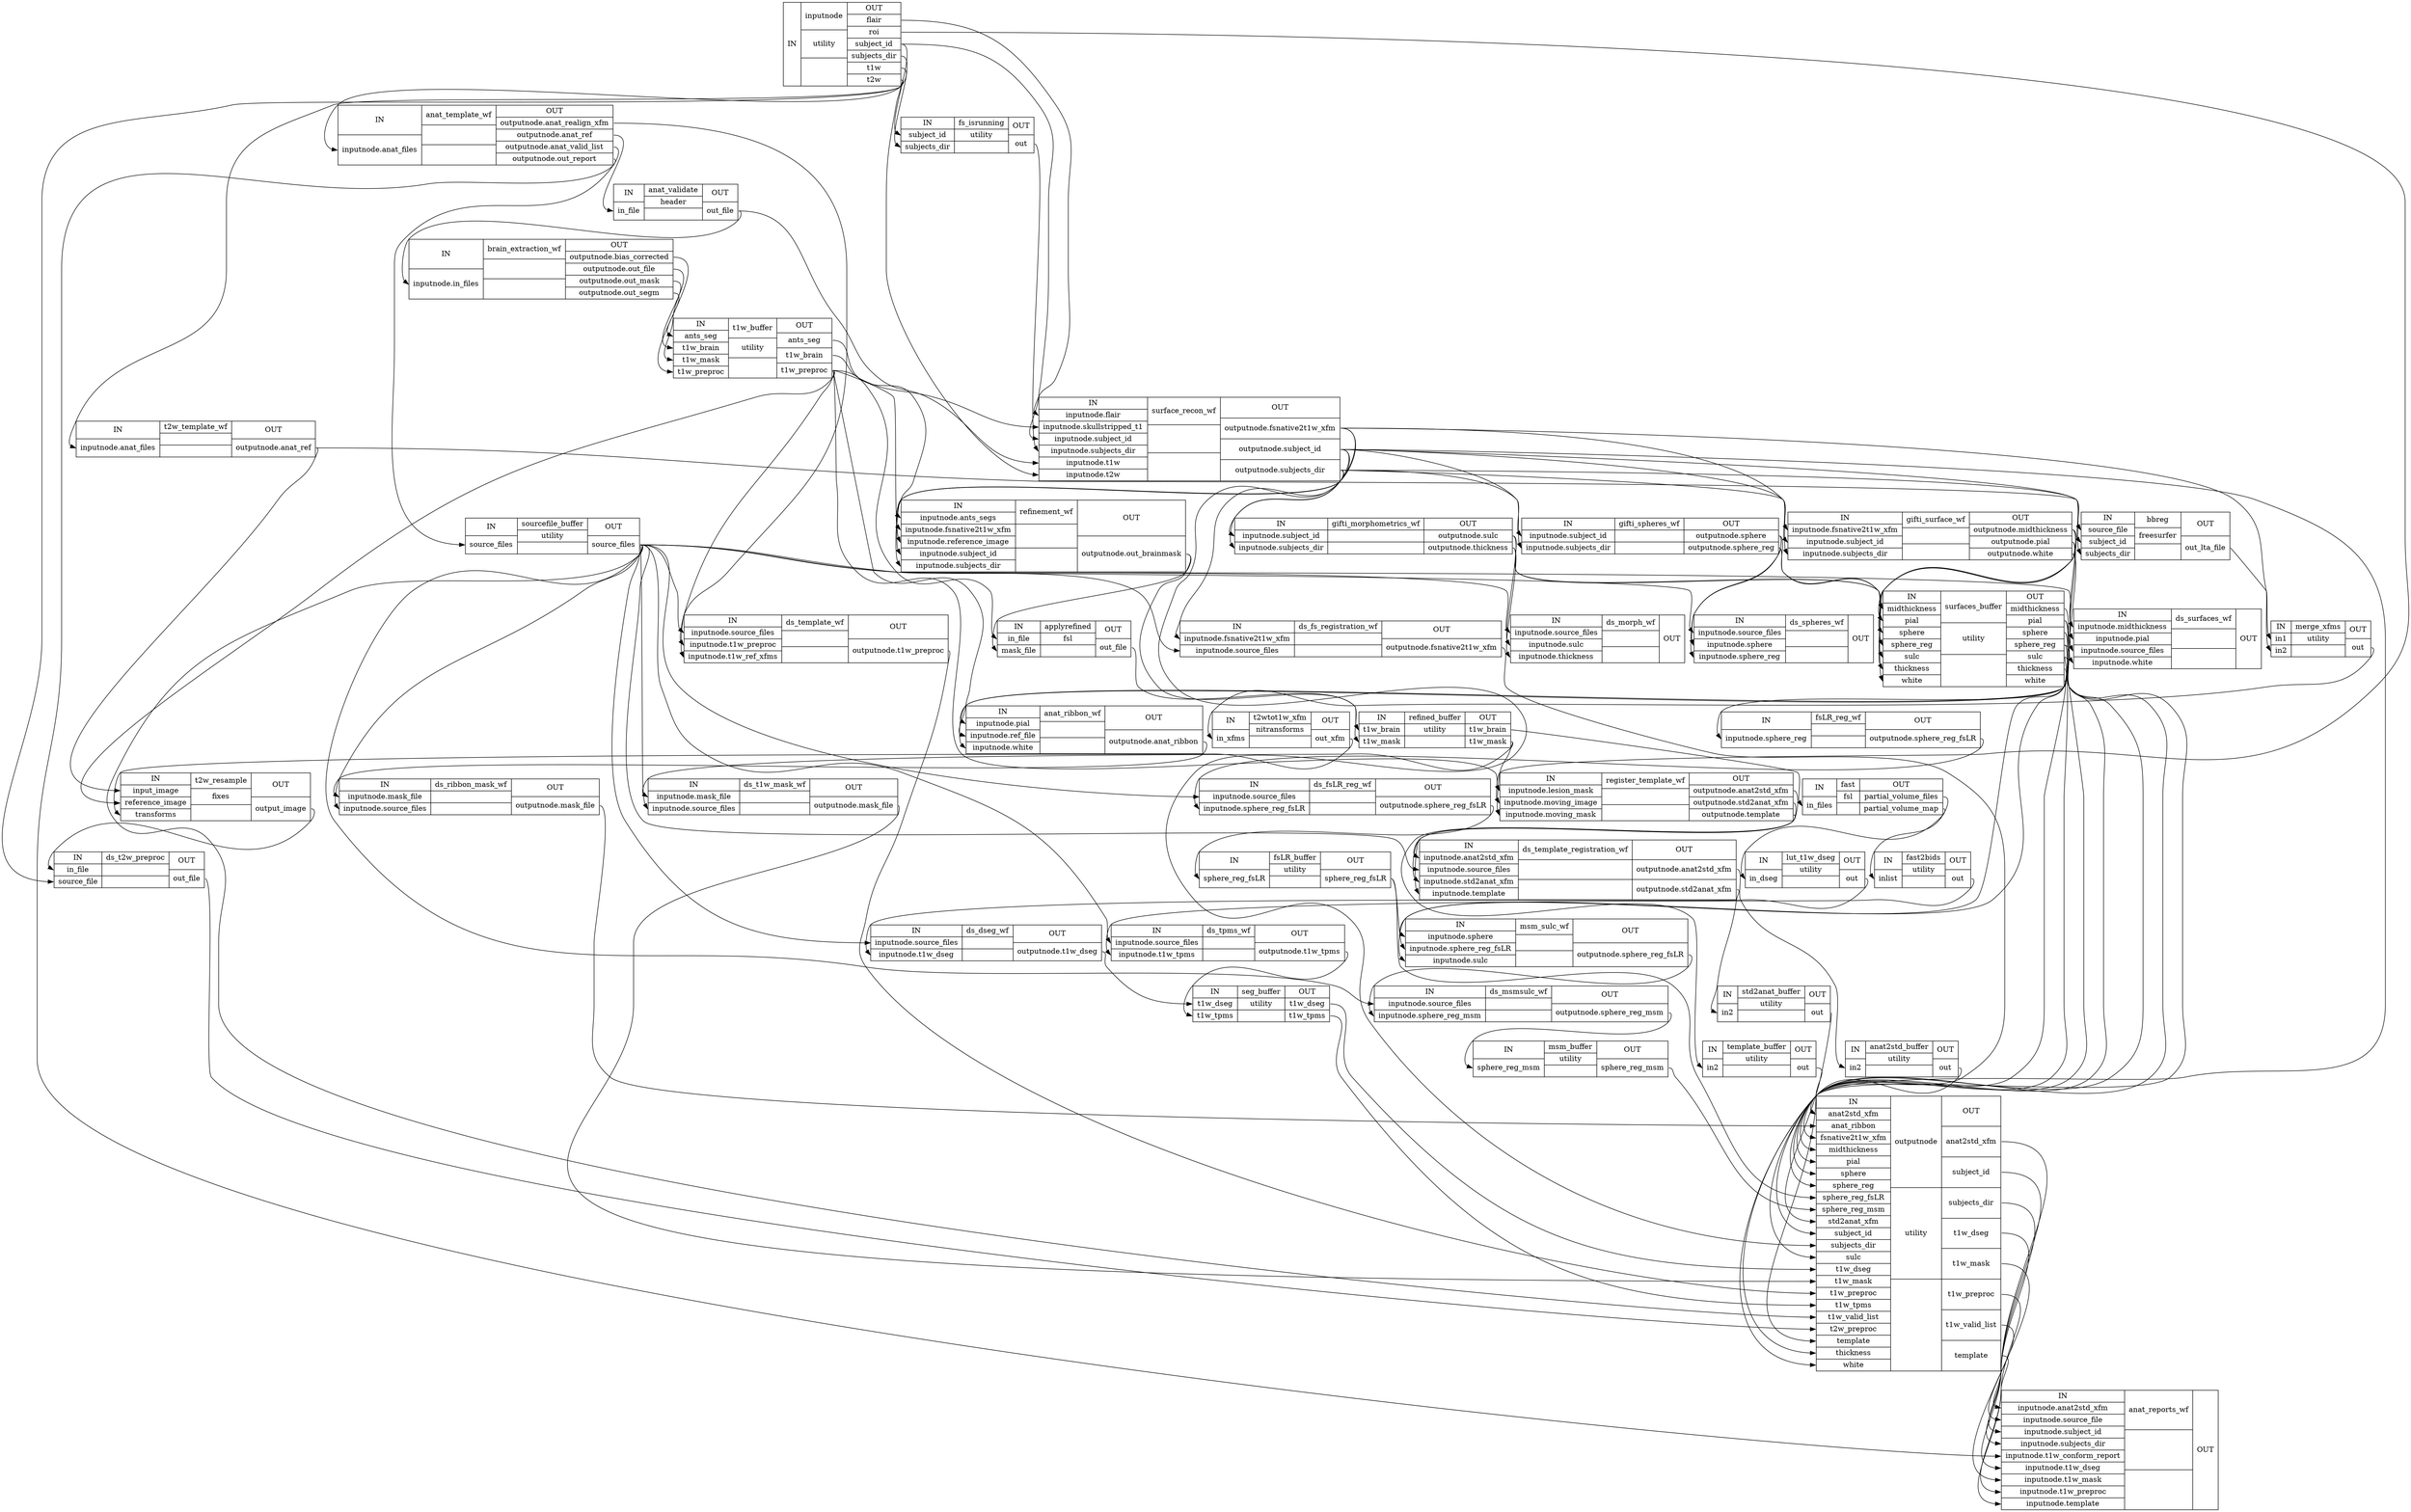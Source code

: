 digraph structs {
node [shape=record];
anat_fit_wfinputnode [label="{IN}|{ inputnode | utility |  }|{OUT|<outflair> flair|<outroi> roi|<outsubjectid> subject_id|<outsubjectsdir> subjects_dir|<outt1w> t1w|<outt2w> t2w}"];
anat_fit_wfanat_template_wf [label="{IN|<ininputnodeanatfiles> inputnode.anat_files}|{ anat_template_wf |  |  }|{OUT|<outoutputnodeanatrealignxfm> outputnode.anat_realign_xfm|<outoutputnodeanatref> outputnode.anat_ref|<outoutputnodeanatvalidlist> outputnode.anat_valid_list|<outoutputnodeoutreport> outputnode.out_report}"];
anat_fit_wffs_isrunning [label="{IN|<insubjectid> subject_id|<insubjectsdir> subjects_dir}|{ fs_isrunning | utility |  }|{OUT|<outout> out}"];
anat_fit_wft2w_template_wf [label="{IN|<ininputnodeanatfiles> inputnode.anat_files}|{ t2w_template_wf |  |  }|{OUT|<outoutputnodeanatref> outputnode.anat_ref}"];
anat_fit_wfanat_validate [label="{IN|<ininfile> in_file}|{ anat_validate | header |  }|{OUT|<outoutfile> out_file}"];
anat_fit_wfsourcefile_buffer [label="{IN|<insourcefiles> source_files}|{ sourcefile_buffer | utility |  }|{OUT|<outsourcefiles> source_files}"];
anat_fit_wfbrain_extraction_wf [label="{IN|<ininputnodeinfiles> inputnode.in_files}|{ brain_extraction_wf |  |  }|{OUT|<outoutputnodebiascorrected> outputnode.bias_corrected|<outoutputnodeoutfile> outputnode.out_file|<outoutputnodeoutmask> outputnode.out_mask|<outoutputnodeoutsegm> outputnode.out_segm}"];
anat_fit_wft1w_buffer [label="{IN|<inantsseg> ants_seg|<int1wbrain> t1w_brain|<int1wmask> t1w_mask|<int1wpreproc> t1w_preproc}|{ t1w_buffer | utility |  }|{OUT|<outantsseg> ants_seg|<outt1wbrain> t1w_brain|<outt1wpreproc> t1w_preproc}"];
anat_fit_wfds_template_wf [label="{IN|<ininputnodesourcefiles> inputnode.source_files|<ininputnodet1wpreproc> inputnode.t1w_preproc|<ininputnodet1wrefxfms> inputnode.t1w_ref_xfms}|{ ds_template_wf |  |  }|{OUT|<outoutputnodet1wpreproc> outputnode.t1w_preproc}"];
anat_fit_wfsurface_recon_wf [label="{IN|<ininputnodeflair> inputnode.flair|<ininputnodeskullstrippedt1> inputnode.skullstripped_t1|<ininputnodesubjectid> inputnode.subject_id|<ininputnodesubjectsdir> inputnode.subjects_dir|<ininputnodet1w> inputnode.t1w|<ininputnodet2w> inputnode.t2w}|{ surface_recon_wf |  |  }|{OUT|<outoutputnodefsnative2t1wxfm> outputnode.fsnative2t1w_xfm|<outoutputnodesubjectid> outputnode.subject_id|<outoutputnodesubjectsdir> outputnode.subjects_dir}"];
anat_fit_wfds_fs_registration_wf [label="{IN|<ininputnodefsnative2t1wxfm> inputnode.fsnative2t1w_xfm|<ininputnodesourcefiles> inputnode.source_files}|{ ds_fs_registration_wf |  |  }|{OUT|<outoutputnodefsnative2t1wxfm> outputnode.fsnative2t1w_xfm}"];
anat_fit_wfrefinement_wf [label="{IN|<ininputnodeantssegs> inputnode.ants_segs|<ininputnodefsnative2t1wxfm> inputnode.fsnative2t1w_xfm|<ininputnodereferenceimage> inputnode.reference_image|<ininputnodesubjectid> inputnode.subject_id|<ininputnodesubjectsdir> inputnode.subjects_dir}|{ refinement_wf |  |  }|{OUT|<outoutputnodeoutbrainmask> outputnode.out_brainmask}"];
anat_fit_wfbbreg [label="{IN|<insourcefile> source_file|<insubjectid> subject_id|<insubjectsdir> subjects_dir}|{ bbreg | freesurfer |  }|{OUT|<outoutltafile> out_lta_file}"];
anat_fit_wfgifti_surface_wf [label="{IN|<ininputnodefsnative2t1wxfm> inputnode.fsnative2t1w_xfm|<ininputnodesubjectid> inputnode.subject_id|<ininputnodesubjectsdir> inputnode.subjects_dir}|{ gifti_surface_wf |  |  }|{OUT|<outoutputnodemidthickness> outputnode.midthickness|<outoutputnodepial> outputnode.pial|<outoutputnodewhite> outputnode.white}"];
anat_fit_wfgifti_spheres_wf [label="{IN|<ininputnodesubjectid> inputnode.subject_id|<ininputnodesubjectsdir> inputnode.subjects_dir}|{ gifti_spheres_wf |  |  }|{OUT|<outoutputnodesphere> outputnode.sphere|<outoutputnodespherereg> outputnode.sphere_reg}"];
anat_fit_wfgifti_morphometrics_wf [label="{IN|<ininputnodesubjectid> inputnode.subject_id|<ininputnodesubjectsdir> inputnode.subjects_dir}|{ gifti_morphometrics_wf |  |  }|{OUT|<outoutputnodesulc> outputnode.sulc|<outoutputnodethickness> outputnode.thickness}"];
anat_fit_wfapplyrefined [label="{IN|<ininfile> in_file|<inmaskfile> mask_file}|{ applyrefined | fsl |  }|{OUT|<outoutfile> out_file}"];
anat_fit_wfmerge_xfms [label="{IN|<inin1> in1|<inin2> in2}|{ merge_xfms | utility |  }|{OUT|<outout> out}"];
anat_fit_wfds_surfaces_wf [label="{IN|<ininputnodemidthickness> inputnode.midthickness|<ininputnodepial> inputnode.pial|<ininputnodesourcefiles> inputnode.source_files|<ininputnodewhite> inputnode.white}|{ ds_surfaces_wf |  |  }|{OUT}"];
anat_fit_wfds_spheres_wf [label="{IN|<ininputnodesourcefiles> inputnode.source_files|<ininputnodesphere> inputnode.sphere|<ininputnodespherereg> inputnode.sphere_reg}|{ ds_spheres_wf |  |  }|{OUT}"];
anat_fit_wfsurfaces_buffer [label="{IN|<inmidthickness> midthickness|<inpial> pial|<insphere> sphere|<inspherereg> sphere_reg|<insulc> sulc|<inthickness> thickness|<inwhite> white}|{ surfaces_buffer | utility |  }|{OUT|<outmidthickness> midthickness|<outpial> pial|<outsphere> sphere|<outspherereg> sphere_reg|<outsulc> sulc|<outthickness> thickness|<outwhite> white}"];
anat_fit_wfds_morph_wf [label="{IN|<ininputnodesourcefiles> inputnode.source_files|<ininputnodesulc> inputnode.sulc|<ininputnodethickness> inputnode.thickness}|{ ds_morph_wf |  |  }|{OUT}"];
anat_fit_wfrefined_buffer [label="{IN|<int1wbrain> t1w_brain|<int1wmask> t1w_mask}|{ refined_buffer | utility |  }|{OUT|<outt1wbrain> t1w_brain|<outt1wmask> t1w_mask}"];
anat_fit_wft2wtot1w_xfm [label="{IN|<ininxfms> in_xfms}|{ t2wtot1w_xfm | nitransforms |  }|{OUT|<outoutxfm> out_xfm}"];
anat_fit_wfanat_ribbon_wf [label="{IN|<ininputnodepial> inputnode.pial|<ininputnodereffile> inputnode.ref_file|<ininputnodewhite> inputnode.white}|{ anat_ribbon_wf |  |  }|{OUT|<outoutputnodeanatribbon> outputnode.anat_ribbon}"];
anat_fit_wffsLR_reg_wf [label="{IN|<ininputnodespherereg> inputnode.sphere_reg}|{ fsLR_reg_wf |  |  }|{OUT|<outoutputnodesphereregfsLR> outputnode.sphere_reg_fsLR}"];
anat_fit_wfds_t1w_mask_wf [label="{IN|<ininputnodemaskfile> inputnode.mask_file|<ininputnodesourcefiles> inputnode.source_files}|{ ds_t1w_mask_wf |  |  }|{OUT|<outoutputnodemaskfile> outputnode.mask_file}"];
anat_fit_wffast [label="{IN|<ininfiles> in_files}|{ fast | fsl |  }|{OUT|<outpartialvolumefiles> partial_volume_files|<outpartialvolumemap> partial_volume_map}"];
anat_fit_wfregister_template_wf [label="{IN|<ininputnodelesionmask> inputnode.lesion_mask|<ininputnodemovingimage> inputnode.moving_image|<ininputnodemovingmask> inputnode.moving_mask}|{ register_template_wf |  |  }|{OUT|<outoutputnodeanat2stdxfm> outputnode.anat2std_xfm|<outoutputnodestd2anatxfm> outputnode.std2anat_xfm|<outoutputnodetemplate> outputnode.template}"];
anat_fit_wft2w_resample [label="{IN|<ininputimage> input_image|<inreferenceimage> reference_image|<intransforms> transforms}|{ t2w_resample | fixes |  }|{OUT|<outoutputimage> output_image}"];
anat_fit_wfds_ribbon_mask_wf [label="{IN|<ininputnodemaskfile> inputnode.mask_file|<ininputnodesourcefiles> inputnode.source_files}|{ ds_ribbon_mask_wf |  |  }|{OUT|<outoutputnodemaskfile> outputnode.mask_file}"];
anat_fit_wfds_fsLR_reg_wf [label="{IN|<ininputnodesourcefiles> inputnode.source_files|<ininputnodesphereregfsLR> inputnode.sphere_reg_fsLR}|{ ds_fsLR_reg_wf |  |  }|{OUT|<outoutputnodesphereregfsLR> outputnode.sphere_reg_fsLR}"];
anat_fit_wflut_t1w_dseg [label="{IN|<inindseg> in_dseg}|{ lut_t1w_dseg | utility |  }|{OUT|<outout> out}"];
anat_fit_wffast2bids [label="{IN|<ininlist> inlist}|{ fast2bids | utility |  }|{OUT|<outout> out}"];
anat_fit_wfds_template_registration_wf [label="{IN|<ininputnodeanat2stdxfm> inputnode.anat2std_xfm|<ininputnodesourcefiles> inputnode.source_files|<ininputnodestd2anatxfm> inputnode.std2anat_xfm|<ininputnodetemplate> inputnode.template}|{ ds_template_registration_wf |  |  }|{OUT|<outoutputnodeanat2stdxfm> outputnode.anat2std_xfm|<outoutputnodestd2anatxfm> outputnode.std2anat_xfm}"];
anat_fit_wftemplate_buffer [label="{IN|<inin2> in2}|{ template_buffer | utility |  }|{OUT|<outout> out}"];
anat_fit_wfds_t2w_preproc [label="{IN|<ininfile> in_file|<insourcefile> source_file}|{ ds_t2w_preproc |  |  }|{OUT|<outoutfile> out_file}"];
anat_fit_wffsLR_buffer [label="{IN|<insphereregfsLR> sphere_reg_fsLR}|{ fsLR_buffer | utility |  }|{OUT|<outsphereregfsLR> sphere_reg_fsLR}"];
anat_fit_wfds_dseg_wf [label="{IN|<ininputnodesourcefiles> inputnode.source_files|<ininputnodet1wdseg> inputnode.t1w_dseg}|{ ds_dseg_wf |  |  }|{OUT|<outoutputnodet1wdseg> outputnode.t1w_dseg}"];
anat_fit_wfds_tpms_wf [label="{IN|<ininputnodesourcefiles> inputnode.source_files|<ininputnodet1wtpms> inputnode.t1w_tpms}|{ ds_tpms_wf |  |  }|{OUT|<outoutputnodet1wtpms> outputnode.t1w_tpms}"];
anat_fit_wfstd2anat_buffer [label="{IN|<inin2> in2}|{ std2anat_buffer | utility |  }|{OUT|<outout> out}"];
anat_fit_wfanat2std_buffer [label="{IN|<inin2> in2}|{ anat2std_buffer | utility |  }|{OUT|<outout> out}"];
anat_fit_wfmsm_sulc_wf [label="{IN|<ininputnodesphere> inputnode.sphere|<ininputnodesphereregfsLR> inputnode.sphere_reg_fsLR|<ininputnodesulc> inputnode.sulc}|{ msm_sulc_wf |  |  }|{OUT|<outoutputnodesphereregfsLR> outputnode.sphere_reg_fsLR}"];
anat_fit_wfseg_buffer [label="{IN|<int1wdseg> t1w_dseg|<int1wtpms> t1w_tpms}|{ seg_buffer | utility |  }|{OUT|<outt1wdseg> t1w_dseg|<outt1wtpms> t1w_tpms}"];
anat_fit_wfds_msmsulc_wf [label="{IN|<ininputnodesourcefiles> inputnode.source_files|<ininputnodesphereregmsm> inputnode.sphere_reg_msm}|{ ds_msmsulc_wf |  |  }|{OUT|<outoutputnodesphereregmsm> outputnode.sphere_reg_msm}"];
anat_fit_wfmsm_buffer [label="{IN|<insphereregmsm> sphere_reg_msm}|{ msm_buffer | utility |  }|{OUT|<outsphereregmsm> sphere_reg_msm}"];
anat_fit_wfoutputnode [label="{IN|<inanat2stdxfm> anat2std_xfm|<inanatribbon> anat_ribbon|<infsnative2t1wxfm> fsnative2t1w_xfm|<inmidthickness> midthickness|<inpial> pial|<insphere> sphere|<inspherereg> sphere_reg|<insphereregfsLR> sphere_reg_fsLR|<insphereregmsm> sphere_reg_msm|<instd2anatxfm> std2anat_xfm|<insubjectid> subject_id|<insubjectsdir> subjects_dir|<insulc> sulc|<int1wdseg> t1w_dseg|<int1wmask> t1w_mask|<int1wpreproc> t1w_preproc|<int1wtpms> t1w_tpms|<int1wvalidlist> t1w_valid_list|<int2wpreproc> t2w_preproc|<intemplate> template|<inthickness> thickness|<inwhite> white}|{ outputnode | utility |  }|{OUT|<outanat2stdxfm> anat2std_xfm|<outsubjectid> subject_id|<outsubjectsdir> subjects_dir|<outt1wdseg> t1w_dseg|<outt1wmask> t1w_mask|<outt1wpreproc> t1w_preproc|<outt1wvalidlist> t1w_valid_list|<outtemplate> template}"];
anat_fit_wfanat_reports_wf [label="{IN|<ininputnodeanat2stdxfm> inputnode.anat2std_xfm|<ininputnodesourcefile> inputnode.source_file|<ininputnodesubjectid> inputnode.subject_id|<ininputnodesubjectsdir> inputnode.subjects_dir|<ininputnodet1wconformreport> inputnode.t1w_conform_report|<ininputnodet1wdseg> inputnode.t1w_dseg|<ininputnodet1wmask> inputnode.t1w_mask|<ininputnodet1wpreproc> inputnode.t1w_preproc|<ininputnodetemplate> inputnode.template}|{ anat_reports_wf |  |  }|{OUT}"];
anat_fit_wfanat2std_buffer:outout:e -> anat_fit_wfoutputnode:inanat2stdxfm:w;
anat_fit_wfanat_ribbon_wf:outoutputnodeanatribbon:e -> anat_fit_wfds_ribbon_mask_wf:ininputnodemaskfile:w;
anat_fit_wfanat_template_wf:outoutputnodeanatrealignxfm:e -> anat_fit_wfds_template_wf:ininputnodet1wrefxfms:w;
anat_fit_wfanat_template_wf:outoutputnodeanatref:e -> anat_fit_wfanat_validate:ininfile:w;
anat_fit_wfanat_template_wf:outoutputnodeanatvalidlist:e -> anat_fit_wfsourcefile_buffer:insourcefiles:w;
anat_fit_wfanat_template_wf:outoutputnodeoutreport:e -> anat_fit_wfanat_reports_wf:ininputnodet1wconformreport:w;
anat_fit_wfanat_validate:outoutfile:e -> anat_fit_wfbrain_extraction_wf:ininputnodeinfiles:w;
anat_fit_wfanat_validate:outoutfile:e -> anat_fit_wfsurface_recon_wf:ininputnodet1w:w;
anat_fit_wfapplyrefined:outoutfile:e -> anat_fit_wfrefined_buffer:int1wbrain:w;
anat_fit_wfbbreg:outoutltafile:e -> anat_fit_wfmerge_xfms:inin1:w;
anat_fit_wfbrain_extraction_wf:outoutputnodebiascorrected:e -> anat_fit_wft1w_buffer:int1wpreproc:w;
anat_fit_wfbrain_extraction_wf:outoutputnodeoutfile:e -> anat_fit_wft1w_buffer:int1wbrain:w;
anat_fit_wfbrain_extraction_wf:outoutputnodeoutmask:e -> anat_fit_wft1w_buffer:int1wmask:w;
anat_fit_wfbrain_extraction_wf:outoutputnodeoutsegm:e -> anat_fit_wft1w_buffer:inantsseg:w;
anat_fit_wfds_dseg_wf:outoutputnodet1wdseg:e -> anat_fit_wfseg_buffer:int1wdseg:w;
anat_fit_wfds_fsLR_reg_wf:outoutputnodesphereregfsLR:e -> anat_fit_wffsLR_buffer:insphereregfsLR:w;
anat_fit_wfds_fs_registration_wf:outoutputnodefsnative2t1wxfm:e -> anat_fit_wfoutputnode:infsnative2t1wxfm:w;
anat_fit_wfds_msmsulc_wf:outoutputnodesphereregmsm:e -> anat_fit_wfmsm_buffer:insphereregmsm:w;
anat_fit_wfds_ribbon_mask_wf:outoutputnodemaskfile:e -> anat_fit_wfoutputnode:inanatribbon:w;
anat_fit_wfds_t1w_mask_wf:outoutputnodemaskfile:e -> anat_fit_wfoutputnode:int1wmask:w;
anat_fit_wfds_t2w_preproc:outoutfile:e -> anat_fit_wfoutputnode:int2wpreproc:w;
anat_fit_wfds_template_registration_wf:outoutputnodeanat2stdxfm:e -> anat_fit_wfanat2std_buffer:inin2:w;
anat_fit_wfds_template_registration_wf:outoutputnodestd2anatxfm:e -> anat_fit_wfstd2anat_buffer:inin2:w;
anat_fit_wfds_template_wf:outoutputnodet1wpreproc:e -> anat_fit_wfoutputnode:int1wpreproc:w;
anat_fit_wfds_tpms_wf:outoutputnodet1wtpms:e -> anat_fit_wfseg_buffer:int1wtpms:w;
anat_fit_wffast2bids:outout:e -> anat_fit_wfds_tpms_wf:ininputnodet1wtpms:w;
anat_fit_wffast:outpartialvolumefiles:e -> anat_fit_wffast2bids:ininlist:w;
anat_fit_wffast:outpartialvolumemap:e -> anat_fit_wflut_t1w_dseg:inindseg:w;
anat_fit_wffsLR_buffer:outsphereregfsLR:e -> anat_fit_wfmsm_sulc_wf:ininputnodesphereregfsLR:w;
anat_fit_wffsLR_buffer:outsphereregfsLR:e -> anat_fit_wfoutputnode:insphereregfsLR:w;
anat_fit_wffsLR_reg_wf:outoutputnodesphereregfsLR:e -> anat_fit_wfds_fsLR_reg_wf:ininputnodesphereregfsLR:w;
anat_fit_wffs_isrunning:outout:e -> anat_fit_wfsurface_recon_wf:ininputnodesubjectsdir:w;
anat_fit_wfgifti_morphometrics_wf:outoutputnodesulc:e -> anat_fit_wfds_morph_wf:ininputnodesulc:w;
anat_fit_wfgifti_morphometrics_wf:outoutputnodesulc:e -> anat_fit_wfsurfaces_buffer:insulc:w;
anat_fit_wfgifti_morphometrics_wf:outoutputnodethickness:e -> anat_fit_wfds_morph_wf:ininputnodethickness:w;
anat_fit_wfgifti_morphometrics_wf:outoutputnodethickness:e -> anat_fit_wfsurfaces_buffer:inthickness:w;
anat_fit_wfgifti_spheres_wf:outoutputnodesphere:e -> anat_fit_wfds_spheres_wf:ininputnodesphere:w;
anat_fit_wfgifti_spheres_wf:outoutputnodesphere:e -> anat_fit_wfsurfaces_buffer:insphere:w;
anat_fit_wfgifti_spheres_wf:outoutputnodespherereg:e -> anat_fit_wfds_spheres_wf:ininputnodespherereg:w;
anat_fit_wfgifti_spheres_wf:outoutputnodespherereg:e -> anat_fit_wfsurfaces_buffer:inspherereg:w;
anat_fit_wfgifti_surface_wf:outoutputnodemidthickness:e -> anat_fit_wfds_surfaces_wf:ininputnodemidthickness:w;
anat_fit_wfgifti_surface_wf:outoutputnodemidthickness:e -> anat_fit_wfsurfaces_buffer:inmidthickness:w;
anat_fit_wfgifti_surface_wf:outoutputnodepial:e -> anat_fit_wfds_surfaces_wf:ininputnodepial:w;
anat_fit_wfgifti_surface_wf:outoutputnodepial:e -> anat_fit_wfsurfaces_buffer:inpial:w;
anat_fit_wfgifti_surface_wf:outoutputnodewhite:e -> anat_fit_wfds_surfaces_wf:ininputnodewhite:w;
anat_fit_wfgifti_surface_wf:outoutputnodewhite:e -> anat_fit_wfsurfaces_buffer:inwhite:w;
anat_fit_wfinputnode:outflair:e -> anat_fit_wfsurface_recon_wf:ininputnodeflair:w;
anat_fit_wfinputnode:outroi:e -> anat_fit_wfregister_template_wf:ininputnodelesionmask:w;
anat_fit_wfinputnode:outsubjectid:e -> anat_fit_wffs_isrunning:insubjectid:w;
anat_fit_wfinputnode:outsubjectid:e -> anat_fit_wfsurface_recon_wf:ininputnodesubjectid:w;
anat_fit_wfinputnode:outsubjectsdir:e -> anat_fit_wffs_isrunning:insubjectsdir:w;
anat_fit_wfinputnode:outt1w:e -> anat_fit_wfanat_template_wf:ininputnodeanatfiles:w;
anat_fit_wfinputnode:outt2w:e -> anat_fit_wfds_t2w_preproc:insourcefile:w;
anat_fit_wfinputnode:outt2w:e -> anat_fit_wfsurface_recon_wf:ininputnodet2w:w;
anat_fit_wfinputnode:outt2w:e -> anat_fit_wft2w_template_wf:ininputnodeanatfiles:w;
anat_fit_wflut_t1w_dseg:outout:e -> anat_fit_wfds_dseg_wf:ininputnodet1wdseg:w;
anat_fit_wfmerge_xfms:outout:e -> anat_fit_wft2wtot1w_xfm:ininxfms:w;
anat_fit_wfmsm_buffer:outsphereregmsm:e -> anat_fit_wfoutputnode:insphereregmsm:w;
anat_fit_wfmsm_sulc_wf:outoutputnodesphereregfsLR:e -> anat_fit_wfds_msmsulc_wf:ininputnodesphereregmsm:w;
anat_fit_wfoutputnode:outanat2stdxfm:e -> anat_fit_wfanat_reports_wf:ininputnodeanat2stdxfm:w;
anat_fit_wfoutputnode:outsubjectid:e -> anat_fit_wfanat_reports_wf:ininputnodesubjectid:w;
anat_fit_wfoutputnode:outsubjectsdir:e -> anat_fit_wfanat_reports_wf:ininputnodesubjectsdir:w;
anat_fit_wfoutputnode:outt1wdseg:e -> anat_fit_wfanat_reports_wf:ininputnodet1wdseg:w;
anat_fit_wfoutputnode:outt1wmask:e -> anat_fit_wfanat_reports_wf:ininputnodet1wmask:w;
anat_fit_wfoutputnode:outt1wpreproc:e -> anat_fit_wfanat_reports_wf:ininputnodet1wpreproc:w;
anat_fit_wfoutputnode:outt1wvalidlist:e -> anat_fit_wfanat_reports_wf:ininputnodesourcefile:w;
anat_fit_wfoutputnode:outtemplate:e -> anat_fit_wfanat_reports_wf:ininputnodetemplate:w;
anat_fit_wfrefined_buffer:outt1wbrain:e -> anat_fit_wffast:ininfiles:w;
anat_fit_wfrefined_buffer:outt1wmask:e -> anat_fit_wfds_t1w_mask_wf:ininputnodemaskfile:w;
anat_fit_wfrefined_buffer:outt1wmask:e -> anat_fit_wfregister_template_wf:ininputnodemovingmask:w;
anat_fit_wfrefinement_wf:outoutputnodeoutbrainmask:e -> anat_fit_wfapplyrefined:inmaskfile:w;
anat_fit_wfrefinement_wf:outoutputnodeoutbrainmask:e -> anat_fit_wfrefined_buffer:int1wmask:w;
anat_fit_wfregister_template_wf:outoutputnodeanat2stdxfm:e -> anat_fit_wfds_template_registration_wf:ininputnodeanat2stdxfm:w;
anat_fit_wfregister_template_wf:outoutputnodestd2anatxfm:e -> anat_fit_wfds_template_registration_wf:ininputnodestd2anatxfm:w;
anat_fit_wfregister_template_wf:outoutputnodetemplate:e -> anat_fit_wfds_template_registration_wf:ininputnodetemplate:w;
anat_fit_wfregister_template_wf:outoutputnodetemplate:e -> anat_fit_wftemplate_buffer:inin2:w;
anat_fit_wfseg_buffer:outt1wdseg:e -> anat_fit_wfoutputnode:int1wdseg:w;
anat_fit_wfseg_buffer:outt1wtpms:e -> anat_fit_wfoutputnode:int1wtpms:w;
anat_fit_wfsourcefile_buffer:outsourcefiles:e -> anat_fit_wfds_dseg_wf:ininputnodesourcefiles:w;
anat_fit_wfsourcefile_buffer:outsourcefiles:e -> anat_fit_wfds_fsLR_reg_wf:ininputnodesourcefiles:w;
anat_fit_wfsourcefile_buffer:outsourcefiles:e -> anat_fit_wfds_fs_registration_wf:ininputnodesourcefiles:w;
anat_fit_wfsourcefile_buffer:outsourcefiles:e -> anat_fit_wfds_morph_wf:ininputnodesourcefiles:w;
anat_fit_wfsourcefile_buffer:outsourcefiles:e -> anat_fit_wfds_msmsulc_wf:ininputnodesourcefiles:w;
anat_fit_wfsourcefile_buffer:outsourcefiles:e -> anat_fit_wfds_ribbon_mask_wf:ininputnodesourcefiles:w;
anat_fit_wfsourcefile_buffer:outsourcefiles:e -> anat_fit_wfds_spheres_wf:ininputnodesourcefiles:w;
anat_fit_wfsourcefile_buffer:outsourcefiles:e -> anat_fit_wfds_surfaces_wf:ininputnodesourcefiles:w;
anat_fit_wfsourcefile_buffer:outsourcefiles:e -> anat_fit_wfds_t1w_mask_wf:ininputnodesourcefiles:w;
anat_fit_wfsourcefile_buffer:outsourcefiles:e -> anat_fit_wfds_template_registration_wf:ininputnodesourcefiles:w;
anat_fit_wfsourcefile_buffer:outsourcefiles:e -> anat_fit_wfds_template_wf:ininputnodesourcefiles:w;
anat_fit_wfsourcefile_buffer:outsourcefiles:e -> anat_fit_wfds_tpms_wf:ininputnodesourcefiles:w;
anat_fit_wfsourcefile_buffer:outsourcefiles:e -> anat_fit_wfoutputnode:int1wvalidlist:w;
anat_fit_wfstd2anat_buffer:outout:e -> anat_fit_wfoutputnode:instd2anatxfm:w;
anat_fit_wfsurface_recon_wf:outoutputnodefsnative2t1wxfm:e -> anat_fit_wfds_fs_registration_wf:ininputnodefsnative2t1wxfm:w;
anat_fit_wfsurface_recon_wf:outoutputnodefsnative2t1wxfm:e -> anat_fit_wfgifti_surface_wf:ininputnodefsnative2t1wxfm:w;
anat_fit_wfsurface_recon_wf:outoutputnodefsnative2t1wxfm:e -> anat_fit_wfmerge_xfms:inin2:w;
anat_fit_wfsurface_recon_wf:outoutputnodefsnative2t1wxfm:e -> anat_fit_wfrefinement_wf:ininputnodefsnative2t1wxfm:w;
anat_fit_wfsurface_recon_wf:outoutputnodesubjectid:e -> anat_fit_wfbbreg:insubjectid:w;
anat_fit_wfsurface_recon_wf:outoutputnodesubjectid:e -> anat_fit_wfgifti_morphometrics_wf:ininputnodesubjectid:w;
anat_fit_wfsurface_recon_wf:outoutputnodesubjectid:e -> anat_fit_wfgifti_spheres_wf:ininputnodesubjectid:w;
anat_fit_wfsurface_recon_wf:outoutputnodesubjectid:e -> anat_fit_wfgifti_surface_wf:ininputnodesubjectid:w;
anat_fit_wfsurface_recon_wf:outoutputnodesubjectid:e -> anat_fit_wfoutputnode:insubjectid:w;
anat_fit_wfsurface_recon_wf:outoutputnodesubjectid:e -> anat_fit_wfrefinement_wf:ininputnodesubjectid:w;
anat_fit_wfsurface_recon_wf:outoutputnodesubjectsdir:e -> anat_fit_wfbbreg:insubjectsdir:w;
anat_fit_wfsurface_recon_wf:outoutputnodesubjectsdir:e -> anat_fit_wfgifti_morphometrics_wf:ininputnodesubjectsdir:w;
anat_fit_wfsurface_recon_wf:outoutputnodesubjectsdir:e -> anat_fit_wfgifti_spheres_wf:ininputnodesubjectsdir:w;
anat_fit_wfsurface_recon_wf:outoutputnodesubjectsdir:e -> anat_fit_wfgifti_surface_wf:ininputnodesubjectsdir:w;
anat_fit_wfsurface_recon_wf:outoutputnodesubjectsdir:e -> anat_fit_wfoutputnode:insubjectsdir:w;
anat_fit_wfsurface_recon_wf:outoutputnodesubjectsdir:e -> anat_fit_wfrefinement_wf:ininputnodesubjectsdir:w;
anat_fit_wfsurfaces_buffer:outmidthickness:e -> anat_fit_wfoutputnode:inmidthickness:w;
anat_fit_wfsurfaces_buffer:outpial:e -> anat_fit_wfanat_ribbon_wf:ininputnodepial:w;
anat_fit_wfsurfaces_buffer:outpial:e -> anat_fit_wfoutputnode:inpial:w;
anat_fit_wfsurfaces_buffer:outsphere:e -> anat_fit_wfmsm_sulc_wf:ininputnodesphere:w;
anat_fit_wfsurfaces_buffer:outsphere:e -> anat_fit_wfoutputnode:insphere:w;
anat_fit_wfsurfaces_buffer:outspherereg:e -> anat_fit_wffsLR_reg_wf:ininputnodespherereg:w;
anat_fit_wfsurfaces_buffer:outspherereg:e -> anat_fit_wfoutputnode:inspherereg:w;
anat_fit_wfsurfaces_buffer:outsulc:e -> anat_fit_wfmsm_sulc_wf:ininputnodesulc:w;
anat_fit_wfsurfaces_buffer:outsulc:e -> anat_fit_wfoutputnode:insulc:w;
anat_fit_wfsurfaces_buffer:outthickness:e -> anat_fit_wfoutputnode:inthickness:w;
anat_fit_wfsurfaces_buffer:outwhite:e -> anat_fit_wfanat_ribbon_wf:ininputnodewhite:w;
anat_fit_wfsurfaces_buffer:outwhite:e -> anat_fit_wfoutputnode:inwhite:w;
anat_fit_wft1w_buffer:outantsseg:e -> anat_fit_wfrefinement_wf:ininputnodeantssegs:w;
anat_fit_wft1w_buffer:outt1wbrain:e -> anat_fit_wfsurface_recon_wf:ininputnodeskullstrippedt1:w;
anat_fit_wft1w_buffer:outt1wpreproc:e -> anat_fit_wfanat_ribbon_wf:ininputnodereffile:w;
anat_fit_wft1w_buffer:outt1wpreproc:e -> anat_fit_wfapplyrefined:ininfile:w;
anat_fit_wft1w_buffer:outt1wpreproc:e -> anat_fit_wfds_template_wf:ininputnodet1wpreproc:w;
anat_fit_wft1w_buffer:outt1wpreproc:e -> anat_fit_wfrefinement_wf:ininputnodereferenceimage:w;
anat_fit_wft1w_buffer:outt1wpreproc:e -> anat_fit_wfregister_template_wf:ininputnodemovingimage:w;
anat_fit_wft1w_buffer:outt1wpreproc:e -> anat_fit_wft2w_resample:inreferenceimage:w;
anat_fit_wft2w_resample:outoutputimage:e -> anat_fit_wfds_t2w_preproc:ininfile:w;
anat_fit_wft2w_template_wf:outoutputnodeanatref:e -> anat_fit_wfbbreg:insourcefile:w;
anat_fit_wft2w_template_wf:outoutputnodeanatref:e -> anat_fit_wft2w_resample:ininputimage:w;
anat_fit_wft2wtot1w_xfm:outoutxfm:e -> anat_fit_wft2w_resample:intransforms:w;
anat_fit_wftemplate_buffer:outout:e -> anat_fit_wfoutputnode:intemplate:w;
}